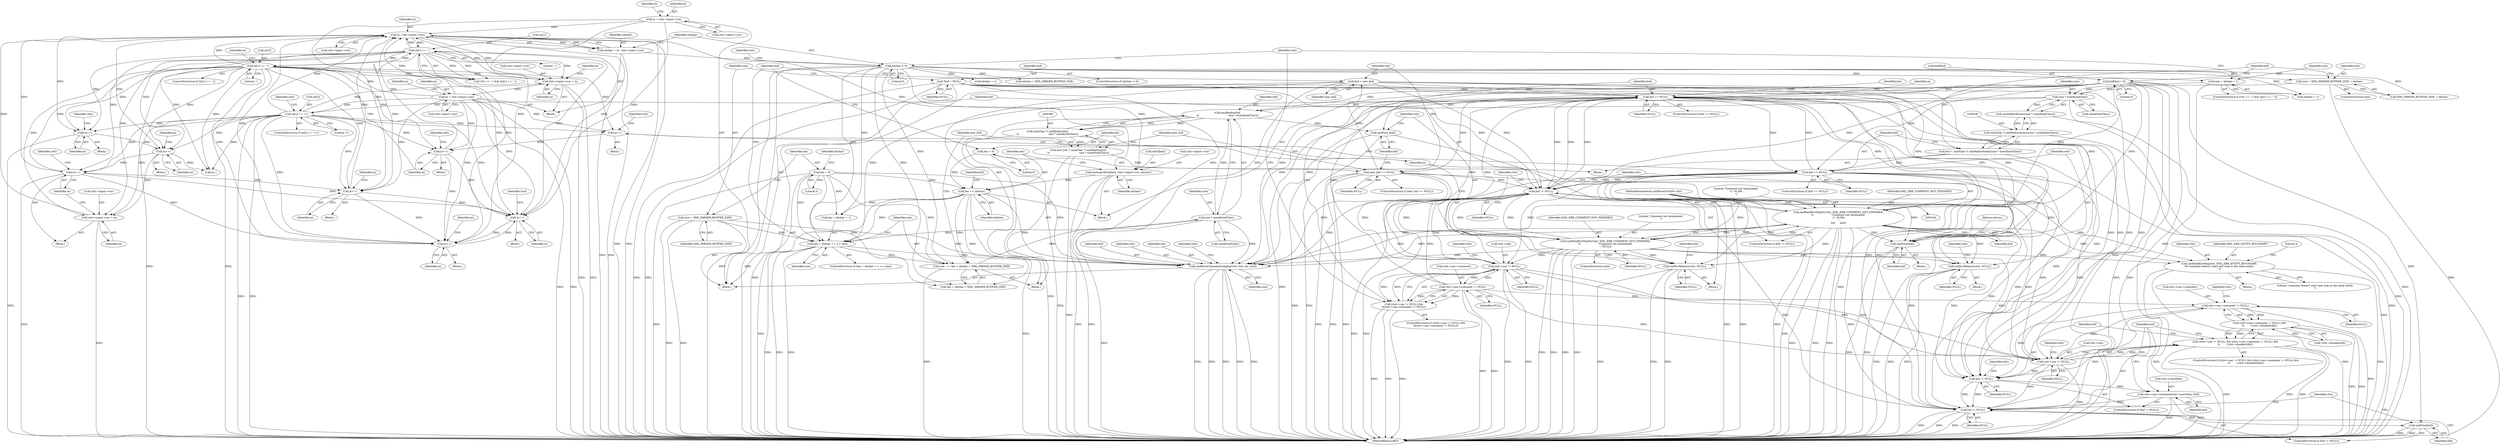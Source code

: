 digraph "0_Chrome_d0947db40187f4708c58e64cbd6013faf9eddeed_8@pointer" {
"1000403" [label="(Call,buf = new_buf)"];
"1000388" [label="(Call,new_buf == NULL)"];
"1000377" [label="(Call,new_buf = (xmlChar *) xmlRealloc(buf,\n\t\t                                     size * sizeof(xmlChar)))"];
"1000379" [label="(Call,(xmlChar *) xmlRealloc(buf,\n\t\t                                     size * sizeof(xmlChar)))"];
"1000381" [label="(Call,xmlRealloc(buf,\n\t\t                                     size * sizeof(xmlChar)))"];
"1000420" [label="(Call,buf[len] = 0)"];
"1000307" [label="(Call,buf == NULL)"];
"1000343" [label="(Call,buf == NULL)"];
"1000333" [label="(Call,buf = (xmlChar *) xmlMallocAtomic(size * sizeof(xmlChar)))"];
"1000335" [label="(Call,(xmlChar *) xmlMallocAtomic(size * sizeof(xmlChar)))"];
"1000337" [label="(Call,xmlMallocAtomic(size * sizeof(xmlChar)))"];
"1000338" [label="(Call,size * sizeof(xmlChar))"];
"1000328" [label="(Call,size = XML_PARSER_BUFFER_SIZE + nbchar)"];
"1000287" [label="(Call,nbchar > 0)"];
"1000277" [label="(Call,nbchar = in - ctxt->input->cur)"];
"1000279" [label="(Call,in - ctxt->input->cur)"];
"1000238" [label="(Call,in++)"];
"1000518" [label="(Call,in[1] == '-')"];
"1000317" [label="(Call,in[1] == '-')"];
"1000504" [label="(Call,in = ctxt->input->cur)"];
"1000425" [label="(Call,ctxt->input->cur = in)"];
"1000525" [label="(Call,in[2] == '>')"];
"1000474" [label="(Call,in++)"];
"1000459" [label="(Call,in++)"];
"1000438" [label="(Call,in++)"];
"1000270" [label="(Call,in++)"];
"1000168" [label="(Call,in = ctxt->input->cur)"];
"1000617" [label="(Call,in++)"];
"1000609" [label="(Call,in++)"];
"1000198" [label="(Call,in++)"];
"1000467" [label="(Call,ctxt->input->cur = in)"];
"1000322" [label="(Call,size = nbchar + 1)"];
"1000598" [label="(Call,xmlFatalErrMsgStr(ctxt, XML_ERR_COMMENT_NOT_FINISHED,\n\t\t                      \"Comment not terminated \n<!--%.50s\n\",\n\t\t\t\t      buf))"];
"1000604" [label="(Call,xmlFatalErrMsgStr(ctxt, XML_ERR_COMMENT_NOT_FINISHED,\n\t\t                      \"Comment not terminated \n\", NULL))"];
"1000105" [label="(MethodParameterIn,xmlParserCtxtPtr ctxt)"];
"1000595" [label="(Call,buf != NULL)"];
"1000403" [label="(Call,buf = new_buf)"];
"1000108" [label="(Call,*buf = NULL)"];
"1000298" [label="(Call,ctxt->sax->comment != NULL)"];
"1000293" [label="(Call,ctxt->sax != NULL)"];
"1000383" [label="(Call,size * sizeof(xmlChar))"];
"1000370" [label="(Call,size  += len + nbchar + XML_PARSER_BUFFER_SIZE)"];
"1000116" [label="(Call,len = 0)"];
"1000417" [label="(Call,len += nbchar)"];
"1000406" [label="(Call,memcpy(&buf[len], ctxt->input->cur, nbchar))"];
"1000356" [label="(Call,len = 0)"];
"1000361" [label="(Call,len + nbchar + 1 >= size)"];
"1000112" [label="(Call,size = XML_PARSER_BUFFER_SIZE)"];
"1000292" [label="(Call,(ctxt->sax != NULL) &&\n\t\t(ctxt->sax->comment != NULL))"];
"1000548" [label="(Call,ctxt->sax != NULL)"];
"1000547" [label="(Call,(ctxt->sax != NULL) && (ctxt->sax->comment != NULL) &&\n\t\t        (!ctxt->disableSAX))"];
"1000554" [label="(Call,ctxt->sax->comment != NULL)"];
"1000553" [label="(Call,(ctxt->sax->comment != NULL) &&\n\t\t        (!ctxt->disableSAX))"];
"1000567" [label="(Call,buf != NULL)"];
"1000570" [label="(Call,ctxt->sax->comment(ctxt->userData, buf))"];
"1000577" [label="(Call,buf != NULL)"];
"1000580" [label="(Call,xmlFree(buf))"];
"1000501" [label="(Call,xmlFree(buf))"];
"1000347" [label="(Call,xmlErrMemory(ctxt, NULL))"];
"1000394" [label="(Call,xmlErrMemory(ctxt, NULL))"];
"1000540" [label="(Call,xmlFatalErrMsg(ctxt, XML_ERR_ENTITY_BOUNDARY,\n\t\t\t\"comment doesn't start and stop in the same entity\n\"))"];
"1000640" [label="(Call,xmlParseCommentComplex(ctxt, buf, len, size))"];
"1000392" [label="(Call,xmlFree (buf))"];
"1000618" [label="(Identifier,in)"];
"1000281" [label="(Call,ctxt->input->cur)"];
"1000321" [label="(Literal,'-')"];
"1000458" [label="(Block,)"];
"1000473" [label="(Identifier,in)"];
"1000605" [label="(Identifier,ctxt)"];
"1000549" [label="(Call,ctxt->sax)"];
"1000622" [label="(Identifier,ctxt)"];
"1000312" [label="(Call,(*in == '-') && (in[1] == '-'))"];
"1000116" [label="(Call,len = 0)"];
"1000364" [label="(Call,nbchar + 1)"];
"1000421" [label="(Call,buf[len])"];
"1000393" [label="(Identifier,buf)"];
"1000574" [label="(Identifier,buf)"];
"1000572" [label="(Identifier,ctxt)"];
"1000439" [label="(Identifier,in)"];
"1000381" [label="(Call,xmlRealloc(buf,\n\t\t                                     size * sizeof(xmlChar)))"];
"1000425" [label="(Call,ctxt->input->cur = in)"];
"1000371" [label="(Identifier,size)"];
"1000443" [label="(Identifier,ctxt)"];
"1000347" [label="(Call,xmlErrMemory(ctxt, NULL))"];
"1000310" [label="(Block,)"];
"1000519" [label="(Call,in[1])"];
"1000199" [label="(Identifier,in)"];
"1000109" [label="(Identifier,buf)"];
"1000291" [label="(ControlStructure,if ((ctxt->sax != NULL) &&\n\t\t(ctxt->sax->comment != NULL)))"];
"1000105" [label="(MethodParameterIn,xmlParserCtxtPtr ctxt)"];
"1000561" [label="(Call,!ctxt->disableSAX)"];
"1000535" [label="(Identifier,ctxt)"];
"1000426" [label="(Call,ctxt->input->cur)"];
"1000327" [label="(ControlStructure,else)"];
"1000585" [label="(Identifier,ctxt)"];
"1000110" [label="(Identifier,NULL)"];
"1000506" [label="(Call,ctxt->input->cur)"];
"1000542" [label="(Identifier,XML_ERR_ENTITY_BOUNDARY)"];
"1000270" [label="(Call,in++)"];
"1000309" [label="(Identifier,NULL)"];
"1000202" [label="(Identifier,in)"];
"1000529" [label="(Literal,'>')"];
"1000363" [label="(Identifier,len)"];
"1000595" [label="(Call,buf != NULL)"];
"1000328" [label="(Call,size = XML_PARSER_BUFFER_SIZE + nbchar)"];
"1000569" [label="(Identifier,NULL)"];
"1000287" [label="(Call,nbchar > 0)"];
"1000539" [label="(Block,)"];
"1000271" [label="(Identifier,in)"];
"1000560" [label="(Identifier,NULL)"];
"1000311" [label="(ControlStructure,if ((*in == '-') && (in[1] == '-')))"];
"1000516" [label="(Block,)"];
"1000435" [label="(Identifier,in)"];
"1000256" [label="(Block,)"];
"1000407" [label="(Call,&buf[len])"];
"1000606" [label="(Identifier,XML_ERR_COMMENT_NOT_FINISHED)"];
"1000406" [label="(Call,memcpy(&buf[len], ctxt->input->cur, nbchar))"];
"1000431" [label="(Identifier,in)"];
"1000280" [label="(Identifier,in)"];
"1000514" [label="(Identifier,in)"];
"1000352" [label="(Identifier,ctxt)"];
"1000391" [label="(Block,)"];
"1000568" [label="(Identifier,buf)"];
"1000356" [label="(Call,len = 0)"];
"1000304" [label="(Identifier,NULL)"];
"1000293" [label="(Call,ctxt->sax != NULL)"];
"1000374" [label="(Call,nbchar + XML_PARSER_BUFFER_SIZE)"];
"1000576" [label="(ControlStructure,if (buf != NULL))"];
"1000563" [label="(Identifier,ctxt)"];
"1000547" [label="(Call,(ctxt->sax != NULL) && (ctxt->sax->comment != NULL) &&\n\t\t        (!ctxt->disableSAX))"];
"1000500" [label="(Block,)"];
"1000368" [label="(Block,)"];
"1000390" [label="(Identifier,NULL)"];
"1000642" [label="(Identifier,buf)"];
"1000180" [label="(Identifier,in)"];
"1000292" [label="(Call,(ctxt->sax != NULL) &&\n\t\t(ctxt->sax->comment != NULL))"];
"1000239" [label="(Identifier,in)"];
"1000241" [label="(Identifier,ccol)"];
"1000323" [label="(Identifier,size)"];
"1000603" [label="(ControlStructure,else)"];
"1000377" [label="(Call,new_buf = (xmlChar *) xmlRealloc(buf,\n\t\t                                     size * sizeof(xmlChar)))"];
"1000597" [label="(Identifier,NULL)"];
"1000388" [label="(Call,new_buf == NULL)"];
"1000579" [label="(Identifier,NULL)"];
"1000526" [label="(Call,in[2])"];
"1000335" [label="(Call,(xmlChar *) xmlMallocAtomic(size * sizeof(xmlChar)))"];
"1000404" [label="(Identifier,buf)"];
"1000333" [label="(Call,buf = (xmlChar *) xmlMallocAtomic(size * sizeof(xmlChar)))"];
"1000479" [label="(Identifier,ctxt)"];
"1000459" [label="(Call,in++)"];
"1000286" [label="(ControlStructure,if (nbchar > 0))"];
"1000644" [label="(Identifier,size)"];
"1000419" [label="(Identifier,nbchar)"];
"1000382" [label="(Identifier,buf)"];
"1000566" [label="(ControlStructure,if (buf != NULL))"];
"1000343" [label="(Call,buf == NULL)"];
"1000318" [label="(Call,in[1])"];
"1000113" [label="(Identifier,size)"];
"1000348" [label="(Identifier,ctxt)"];
"1000289" [label="(Literal,0)"];
"1000324" [label="(Call,nbchar + 1)"];
"1000387" [label="(ControlStructure,if (new_buf == NULL))"];
"1000384" [label="(Identifier,size)"];
"1000322" [label="(Call,size = nbchar + 1)"];
"1000117" [label="(Identifier,len)"];
"1000370" [label="(Call,size  += len + nbchar + XML_PARSER_BUFFER_SIZE)"];
"1000274" [label="(Identifier,in)"];
"1000555" [label="(Call,ctxt->sax->comment)"];
"1000108" [label="(Call,*buf = NULL)"];
"1000609" [label="(Call,in++)"];
"1000294" [label="(Call,ctxt->sax)"];
"1000504" [label="(Call,in = ctxt->input->cur)"];
"1000570" [label="(Call,ctxt->sax->comment(ctxt->userData, buf))"];
"1000308" [label="(Identifier,buf)"];
"1000361" [label="(Call,len + nbchar + 1 >= size)"];
"1000608" [label="(Identifier,NULL)"];
"1000395" [label="(Identifier,ctxt)"];
"1000545" [label="(Literal,3)"];
"1000580" [label="(Call,xmlFree(buf))"];
"1000554" [label="(Call,ctxt->sax->comment != NULL)"];
"1000417" [label="(Call,len += nbchar)"];
"1000394" [label="(Call,xmlErrMemory(ctxt, NULL))"];
"1000342" [label="(ControlStructure,if (buf == NULL))"];
"1000288" [label="(Identifier,nbchar)"];
"1000523" [label="(Block,)"];
"1000437" [label="(Block,)"];
"1000548" [label="(Call,ctxt->sax != NULL)"];
"1000317" [label="(Call,in[1] == '-')"];
"1000543" [label="(Literal,\"comment doesn't start and stop in the same entity\n\")"];
"1000399" [label="(Identifier,ctxt)"];
"1000306" [label="(ControlStructure,if (buf == NULL))"];
"1000168" [label="(Call,in = ctxt->input->cur)"];
"1000546" [label="(ControlStructure,if ((ctxt->sax != NULL) && (ctxt->sax->comment != NULL) &&\n\t\t        (!ctxt->disableSAX)))"];
"1000238" [label="(Call,in++)"];
"1000578" [label="(Identifier,buf)"];
"1000349" [label="(Identifier,NULL)"];
"1000411" [label="(Call,ctxt->input->cur)"];
"1000571" [label="(Call,ctxt->userData)"];
"1000170" [label="(Call,ctxt->input->cur)"];
"1000468" [label="(Call,ctxt->input->cur)"];
"1000112" [label="(Call,size = XML_PARSER_BUFFER_SIZE)"];
"1000614" [label="(Identifier,ctxt)"];
"1000301" [label="(Identifier,ctxt)"];
"1000466" [label="(Block,)"];
"1000604" [label="(Call,xmlFatalErrMsgStr(ctxt, XML_ERR_COMMENT_NOT_FINISHED,\n\t\t                      \"Comment not terminated \n\", NULL))"];
"1000617" [label="(Call,in++)"];
"1000540" [label="(Call,xmlFatalErrMsg(ctxt, XML_ERR_ENTITY_BOUNDARY,\n\t\t\t\"comment doesn't start and stop in the same entity\n\"))"];
"1000114" [label="(Identifier,XML_PARSER_BUFFER_SIZE)"];
"1000416" [label="(Identifier,nbchar)"];
"1000346" [label="(Block,)"];
"1000641" [label="(Identifier,ctxt)"];
"1000552" [label="(Identifier,NULL)"];
"1000340" [label="(Call,sizeof(xmlChar))"];
"1000379" [label="(Call,(xmlChar *) xmlRealloc(buf,\n\t\t                                     size * sizeof(xmlChar)))"];
"1000598" [label="(Call,xmlFatalErrMsgStr(ctxt, XML_ERR_COMMENT_NOT_FINISHED,\n\t\t                      \"Comment not terminated \n<!--%.50s\n\",\n\t\t\t\t      buf))"];
"1000295" [label="(Identifier,ctxt)"];
"1000329" [label="(Identifier,size)"];
"1000169" [label="(Identifier,in)"];
"1000298" [label="(Call,ctxt->sax->comment != NULL)"];
"1000599" [label="(Identifier,ctxt)"];
"1000360" [label="(ControlStructure,if (len + nbchar + 1 >= size))"];
"1000330" [label="(Call,XML_PARSER_BUFFER_SIZE + nbchar)"];
"1000643" [label="(Identifier,len)"];
"1000522" [label="(Literal,'-')"];
"1000176" [label="(Block,)"];
"1000299" [label="(Call,ctxt->sax->comment)"];
"1000581" [label="(Identifier,buf)"];
"1000596" [label="(Identifier,buf)"];
"1000577" [label="(Call,buf != NULL)"];
"1000278" [label="(Identifier,nbchar)"];
"1000396" [label="(Identifier,NULL)"];
"1000460" [label="(Identifier,in)"];
"1000607" [label="(Literal,\"Comment not terminated \n\")"];
"1000602" [label="(Identifier,buf)"];
"1000541" [label="(Identifier,ctxt)"];
"1000305" [label="(Block,)"];
"1000525" [label="(Call,in[2] == '>')"];
"1000474" [label="(Call,in++)"];
"1000307" [label="(Call,buf == NULL)"];
"1000357" [label="(Identifier,len)"];
"1000475" [label="(Identifier,in)"];
"1000518" [label="(Call,in[1] == '-')"];
"1000464" [label="(Identifier,in)"];
"1000383" [label="(Call,size * sizeof(xmlChar))"];
"1000505" [label="(Identifier,in)"];
"1000123" [label="(Identifier,nbchar)"];
"1000467" [label="(Call,ctxt->input->cur = in)"];
"1000601" [label="(Literal,\"Comment not terminated \n<!--%.50s\n\")"];
"1000358" [label="(Literal,0)"];
"1000337" [label="(Call,xmlMallocAtomic(size * sizeof(xmlChar)))"];
"1000651" [label="(MethodReturn,RET)"];
"1000334" [label="(Identifier,buf)"];
"1000438" [label="(Call,in++)"];
"1000501" [label="(Call,xmlFree(buf))"];
"1000385" [label="(Call,sizeof(xmlChar))"];
"1000490" [label="(Call,in--)"];
"1000422" [label="(Identifier,buf)"];
"1000378" [label="(Identifier,new_buf)"];
"1000367" [label="(Identifier,size)"];
"1000640" [label="(Call,xmlParseCommentComplex(ctxt, buf, len, size))"];
"1000345" [label="(Identifier,NULL)"];
"1000184" [label="(Block,)"];
"1000524" [label="(ControlStructure,if (in[2] == '>'))"];
"1000553" [label="(Call,(ctxt->sax->comment != NULL) &&\n\t\t        (!ctxt->disableSAX))"];
"1000344" [label="(Identifier,buf)"];
"1000403" [label="(Call,buf = new_buf)"];
"1000420" [label="(Call,buf[len] = 0)"];
"1000315" [label="(Identifier,in)"];
"1000503" [label="(Return,return;)"];
"1000237" [label="(Block,)"];
"1000567" [label="(Call,buf != NULL)"];
"1000418" [label="(Identifier,len)"];
"1000557" [label="(Identifier,ctxt)"];
"1000600" [label="(Identifier,XML_ERR_COMMENT_NOT_FINISHED)"];
"1000118" [label="(Literal,0)"];
"1000594" [label="(ControlStructure,if (buf != NULL))"];
"1000409" [label="(Identifier,buf)"];
"1000502" [label="(Identifier,buf)"];
"1000517" [label="(ControlStructure,if (in[1] == '-'))"];
"1000405" [label="(Identifier,new_buf)"];
"1000362" [label="(Call,len + nbchar + 1)"];
"1000428" [label="(Identifier,ctxt)"];
"1000610" [label="(Identifier,in)"];
"1000527" [label="(Identifier,in)"];
"1000106" [label="(Block,)"];
"1000392" [label="(Call,xmlFree (buf))"];
"1000279" [label="(Call,in - ctxt->input->cur)"];
"1000198" [label="(Call,in++)"];
"1000297" [label="(Identifier,NULL)"];
"1000647" [label="(Identifier,ctxt)"];
"1000424" [label="(Literal,0)"];
"1000339" [label="(Identifier,size)"];
"1000338" [label="(Call,size * sizeof(xmlChar))"];
"1000372" [label="(Call,len + nbchar + XML_PARSER_BUFFER_SIZE)"];
"1000389" [label="(Identifier,new_buf)"];
"1000277" [label="(Call,nbchar = in - ctxt->input->cur)"];
"1000403" -> "1000368"  [label="AST: "];
"1000403" -> "1000405"  [label="CFG: "];
"1000404" -> "1000403"  [label="AST: "];
"1000405" -> "1000403"  [label="AST: "];
"1000409" -> "1000403"  [label="CFG: "];
"1000403" -> "1000651"  [label="DDG: "];
"1000403" -> "1000307"  [label="DDG: "];
"1000388" -> "1000403"  [label="DDG: "];
"1000403" -> "1000501"  [label="DDG: "];
"1000403" -> "1000567"  [label="DDG: "];
"1000403" -> "1000577"  [label="DDG: "];
"1000403" -> "1000595"  [label="DDG: "];
"1000403" -> "1000640"  [label="DDG: "];
"1000388" -> "1000387"  [label="AST: "];
"1000388" -> "1000390"  [label="CFG: "];
"1000389" -> "1000388"  [label="AST: "];
"1000390" -> "1000388"  [label="AST: "];
"1000393" -> "1000388"  [label="CFG: "];
"1000404" -> "1000388"  [label="CFG: "];
"1000388" -> "1000651"  [label="DDG: "];
"1000388" -> "1000651"  [label="DDG: "];
"1000388" -> "1000651"  [label="DDG: "];
"1000388" -> "1000293"  [label="DDG: "];
"1000377" -> "1000388"  [label="DDG: "];
"1000307" -> "1000388"  [label="DDG: "];
"1000388" -> "1000394"  [label="DDG: "];
"1000388" -> "1000548"  [label="DDG: "];
"1000388" -> "1000595"  [label="DDG: "];
"1000377" -> "1000368"  [label="AST: "];
"1000377" -> "1000379"  [label="CFG: "];
"1000378" -> "1000377"  [label="AST: "];
"1000379" -> "1000377"  [label="AST: "];
"1000389" -> "1000377"  [label="CFG: "];
"1000377" -> "1000651"  [label="DDG: "];
"1000379" -> "1000377"  [label="DDG: "];
"1000379" -> "1000381"  [label="CFG: "];
"1000380" -> "1000379"  [label="AST: "];
"1000381" -> "1000379"  [label="AST: "];
"1000379" -> "1000651"  [label="DDG: "];
"1000381" -> "1000379"  [label="DDG: "];
"1000381" -> "1000379"  [label="DDG: "];
"1000381" -> "1000383"  [label="CFG: "];
"1000382" -> "1000381"  [label="AST: "];
"1000383" -> "1000381"  [label="AST: "];
"1000381" -> "1000651"  [label="DDG: "];
"1000420" -> "1000381"  [label="DDG: "];
"1000307" -> "1000381"  [label="DDG: "];
"1000383" -> "1000381"  [label="DDG: "];
"1000381" -> "1000392"  [label="DDG: "];
"1000420" -> "1000305"  [label="AST: "];
"1000420" -> "1000424"  [label="CFG: "];
"1000421" -> "1000420"  [label="AST: "];
"1000424" -> "1000420"  [label="AST: "];
"1000428" -> "1000420"  [label="CFG: "];
"1000420" -> "1000651"  [label="DDG: "];
"1000420" -> "1000307"  [label="DDG: "];
"1000420" -> "1000343"  [label="DDG: "];
"1000420" -> "1000392"  [label="DDG: "];
"1000420" -> "1000501"  [label="DDG: "];
"1000420" -> "1000567"  [label="DDG: "];
"1000420" -> "1000570"  [label="DDG: "];
"1000420" -> "1000577"  [label="DDG: "];
"1000420" -> "1000580"  [label="DDG: "];
"1000420" -> "1000595"  [label="DDG: "];
"1000420" -> "1000598"  [label="DDG: "];
"1000420" -> "1000640"  [label="DDG: "];
"1000307" -> "1000306"  [label="AST: "];
"1000307" -> "1000309"  [label="CFG: "];
"1000308" -> "1000307"  [label="AST: "];
"1000309" -> "1000307"  [label="AST: "];
"1000315" -> "1000307"  [label="CFG: "];
"1000363" -> "1000307"  [label="CFG: "];
"1000307" -> "1000651"  [label="DDG: "];
"1000307" -> "1000651"  [label="DDG: "];
"1000307" -> "1000293"  [label="DDG: "];
"1000343" -> "1000307"  [label="DDG: "];
"1000598" -> "1000307"  [label="DDG: "];
"1000595" -> "1000307"  [label="DDG: "];
"1000108" -> "1000307"  [label="DDG: "];
"1000298" -> "1000307"  [label="DDG: "];
"1000293" -> "1000307"  [label="DDG: "];
"1000307" -> "1000343"  [label="DDG: "];
"1000307" -> "1000501"  [label="DDG: "];
"1000307" -> "1000548"  [label="DDG: "];
"1000307" -> "1000567"  [label="DDG: "];
"1000307" -> "1000577"  [label="DDG: "];
"1000307" -> "1000595"  [label="DDG: "];
"1000307" -> "1000595"  [label="DDG: "];
"1000307" -> "1000640"  [label="DDG: "];
"1000343" -> "1000342"  [label="AST: "];
"1000343" -> "1000345"  [label="CFG: "];
"1000344" -> "1000343"  [label="AST: "];
"1000345" -> "1000343"  [label="AST: "];
"1000348" -> "1000343"  [label="CFG: "];
"1000357" -> "1000343"  [label="CFG: "];
"1000343" -> "1000651"  [label="DDG: "];
"1000343" -> "1000651"  [label="DDG: "];
"1000343" -> "1000651"  [label="DDG: "];
"1000343" -> "1000293"  [label="DDG: "];
"1000333" -> "1000343"  [label="DDG: "];
"1000343" -> "1000347"  [label="DDG: "];
"1000343" -> "1000501"  [label="DDG: "];
"1000343" -> "1000548"  [label="DDG: "];
"1000343" -> "1000567"  [label="DDG: "];
"1000343" -> "1000577"  [label="DDG: "];
"1000343" -> "1000595"  [label="DDG: "];
"1000343" -> "1000595"  [label="DDG: "];
"1000343" -> "1000640"  [label="DDG: "];
"1000333" -> "1000310"  [label="AST: "];
"1000333" -> "1000335"  [label="CFG: "];
"1000334" -> "1000333"  [label="AST: "];
"1000335" -> "1000333"  [label="AST: "];
"1000344" -> "1000333"  [label="CFG: "];
"1000333" -> "1000651"  [label="DDG: "];
"1000335" -> "1000333"  [label="DDG: "];
"1000335" -> "1000337"  [label="CFG: "];
"1000336" -> "1000335"  [label="AST: "];
"1000337" -> "1000335"  [label="AST: "];
"1000335" -> "1000651"  [label="DDG: "];
"1000337" -> "1000335"  [label="DDG: "];
"1000337" -> "1000338"  [label="CFG: "];
"1000338" -> "1000337"  [label="AST: "];
"1000337" -> "1000651"  [label="DDG: "];
"1000338" -> "1000337"  [label="DDG: "];
"1000338" -> "1000340"  [label="CFG: "];
"1000339" -> "1000338"  [label="AST: "];
"1000340" -> "1000338"  [label="AST: "];
"1000338" -> "1000651"  [label="DDG: "];
"1000328" -> "1000338"  [label="DDG: "];
"1000322" -> "1000338"  [label="DDG: "];
"1000338" -> "1000361"  [label="DDG: "];
"1000338" -> "1000640"  [label="DDG: "];
"1000328" -> "1000327"  [label="AST: "];
"1000328" -> "1000330"  [label="CFG: "];
"1000329" -> "1000328"  [label="AST: "];
"1000330" -> "1000328"  [label="AST: "];
"1000334" -> "1000328"  [label="CFG: "];
"1000328" -> "1000651"  [label="DDG: "];
"1000287" -> "1000328"  [label="DDG: "];
"1000287" -> "1000286"  [label="AST: "];
"1000287" -> "1000289"  [label="CFG: "];
"1000288" -> "1000287"  [label="AST: "];
"1000289" -> "1000287"  [label="AST: "];
"1000295" -> "1000287"  [label="CFG: "];
"1000428" -> "1000287"  [label="CFG: "];
"1000287" -> "1000651"  [label="DDG: "];
"1000287" -> "1000651"  [label="DDG: "];
"1000277" -> "1000287"  [label="DDG: "];
"1000287" -> "1000322"  [label="DDG: "];
"1000287" -> "1000324"  [label="DDG: "];
"1000287" -> "1000330"  [label="DDG: "];
"1000287" -> "1000361"  [label="DDG: "];
"1000287" -> "1000362"  [label="DDG: "];
"1000287" -> "1000364"  [label="DDG: "];
"1000287" -> "1000370"  [label="DDG: "];
"1000287" -> "1000372"  [label="DDG: "];
"1000287" -> "1000374"  [label="DDG: "];
"1000287" -> "1000406"  [label="DDG: "];
"1000277" -> "1000176"  [label="AST: "];
"1000277" -> "1000279"  [label="CFG: "];
"1000278" -> "1000277"  [label="AST: "];
"1000279" -> "1000277"  [label="AST: "];
"1000288" -> "1000277"  [label="CFG: "];
"1000277" -> "1000651"  [label="DDG: "];
"1000279" -> "1000277"  [label="DDG: "];
"1000279" -> "1000277"  [label="DDG: "];
"1000279" -> "1000281"  [label="CFG: "];
"1000280" -> "1000279"  [label="AST: "];
"1000281" -> "1000279"  [label="AST: "];
"1000279" -> "1000651"  [label="DDG: "];
"1000279" -> "1000651"  [label="DDG: "];
"1000238" -> "1000279"  [label="DDG: "];
"1000518" -> "1000279"  [label="DDG: "];
"1000474" -> "1000279"  [label="DDG: "];
"1000525" -> "1000279"  [label="DDG: "];
"1000270" -> "1000279"  [label="DDG: "];
"1000168" -> "1000279"  [label="DDG: "];
"1000617" -> "1000279"  [label="DDG: "];
"1000317" -> "1000279"  [label="DDG: "];
"1000198" -> "1000279"  [label="DDG: "];
"1000504" -> "1000279"  [label="DDG: "];
"1000467" -> "1000279"  [label="DDG: "];
"1000425" -> "1000279"  [label="DDG: "];
"1000279" -> "1000317"  [label="DDG: "];
"1000279" -> "1000406"  [label="DDG: "];
"1000279" -> "1000425"  [label="DDG: "];
"1000279" -> "1000438"  [label="DDG: "];
"1000279" -> "1000459"  [label="DDG: "];
"1000238" -> "1000237"  [label="AST: "];
"1000238" -> "1000239"  [label="CFG: "];
"1000239" -> "1000238"  [label="AST: "];
"1000241" -> "1000238"  [label="CFG: "];
"1000518" -> "1000238"  [label="DDG: "];
"1000474" -> "1000238"  [label="DDG: "];
"1000525" -> "1000238"  [label="DDG: "];
"1000270" -> "1000238"  [label="DDG: "];
"1000168" -> "1000238"  [label="DDG: "];
"1000617" -> "1000238"  [label="DDG: "];
"1000317" -> "1000238"  [label="DDG: "];
"1000198" -> "1000238"  [label="DDG: "];
"1000504" -> "1000238"  [label="DDG: "];
"1000238" -> "1000270"  [label="DDG: "];
"1000518" -> "1000517"  [label="AST: "];
"1000518" -> "1000522"  [label="CFG: "];
"1000519" -> "1000518"  [label="AST: "];
"1000522" -> "1000518"  [label="AST: "];
"1000527" -> "1000518"  [label="CFG: "];
"1000618" -> "1000518"  [label="CFG: "];
"1000518" -> "1000651"  [label="DDG: "];
"1000518" -> "1000651"  [label="DDG: "];
"1000518" -> "1000198"  [label="DDG: "];
"1000518" -> "1000270"  [label="DDG: "];
"1000518" -> "1000312"  [label="DDG: "];
"1000518" -> "1000317"  [label="DDG: "];
"1000518" -> "1000425"  [label="DDG: "];
"1000518" -> "1000438"  [label="DDG: "];
"1000518" -> "1000459"  [label="DDG: "];
"1000518" -> "1000467"  [label="DDG: "];
"1000518" -> "1000474"  [label="DDG: "];
"1000518" -> "1000490"  [label="DDG: "];
"1000317" -> "1000518"  [label="DDG: "];
"1000504" -> "1000518"  [label="DDG: "];
"1000518" -> "1000609"  [label="DDG: "];
"1000518" -> "1000617"  [label="DDG: "];
"1000317" -> "1000312"  [label="AST: "];
"1000317" -> "1000321"  [label="CFG: "];
"1000318" -> "1000317"  [label="AST: "];
"1000321" -> "1000317"  [label="AST: "];
"1000312" -> "1000317"  [label="CFG: "];
"1000317" -> "1000651"  [label="DDG: "];
"1000317" -> "1000198"  [label="DDG: "];
"1000317" -> "1000270"  [label="DDG: "];
"1000317" -> "1000312"  [label="DDG: "];
"1000317" -> "1000312"  [label="DDG: "];
"1000317" -> "1000425"  [label="DDG: "];
"1000317" -> "1000438"  [label="DDG: "];
"1000317" -> "1000459"  [label="DDG: "];
"1000317" -> "1000467"  [label="DDG: "];
"1000317" -> "1000474"  [label="DDG: "];
"1000317" -> "1000490"  [label="DDG: "];
"1000504" -> "1000176"  [label="AST: "];
"1000504" -> "1000506"  [label="CFG: "];
"1000505" -> "1000504"  [label="AST: "];
"1000506" -> "1000504"  [label="AST: "];
"1000514" -> "1000504"  [label="CFG: "];
"1000504" -> "1000651"  [label="DDG: "];
"1000504" -> "1000651"  [label="DDG: "];
"1000504" -> "1000198"  [label="DDG: "];
"1000504" -> "1000270"  [label="DDG: "];
"1000425" -> "1000504"  [label="DDG: "];
"1000504" -> "1000525"  [label="DDG: "];
"1000504" -> "1000609"  [label="DDG: "];
"1000504" -> "1000617"  [label="DDG: "];
"1000425" -> "1000176"  [label="AST: "];
"1000425" -> "1000431"  [label="CFG: "];
"1000426" -> "1000425"  [label="AST: "];
"1000431" -> "1000425"  [label="AST: "];
"1000435" -> "1000425"  [label="CFG: "];
"1000425" -> "1000651"  [label="DDG: "];
"1000425" -> "1000651"  [label="DDG: "];
"1000525" -> "1000425"  [label="DDG: "];
"1000525" -> "1000524"  [label="AST: "];
"1000525" -> "1000529"  [label="CFG: "];
"1000526" -> "1000525"  [label="AST: "];
"1000529" -> "1000525"  [label="AST: "];
"1000535" -> "1000525"  [label="CFG: "];
"1000596" -> "1000525"  [label="CFG: "];
"1000525" -> "1000651"  [label="DDG: "];
"1000525" -> "1000651"  [label="DDG: "];
"1000525" -> "1000198"  [label="DDG: "];
"1000525" -> "1000270"  [label="DDG: "];
"1000525" -> "1000438"  [label="DDG: "];
"1000525" -> "1000459"  [label="DDG: "];
"1000525" -> "1000467"  [label="DDG: "];
"1000525" -> "1000474"  [label="DDG: "];
"1000525" -> "1000490"  [label="DDG: "];
"1000525" -> "1000609"  [label="DDG: "];
"1000525" -> "1000617"  [label="DDG: "];
"1000474" -> "1000466"  [label="AST: "];
"1000474" -> "1000475"  [label="CFG: "];
"1000475" -> "1000474"  [label="AST: "];
"1000479" -> "1000474"  [label="CFG: "];
"1000474" -> "1000651"  [label="DDG: "];
"1000474" -> "1000198"  [label="DDG: "];
"1000474" -> "1000270"  [label="DDG: "];
"1000459" -> "1000474"  [label="DDG: "];
"1000459" -> "1000458"  [label="AST: "];
"1000459" -> "1000460"  [label="CFG: "];
"1000460" -> "1000459"  [label="AST: "];
"1000464" -> "1000459"  [label="CFG: "];
"1000438" -> "1000459"  [label="DDG: "];
"1000459" -> "1000467"  [label="DDG: "];
"1000459" -> "1000490"  [label="DDG: "];
"1000438" -> "1000437"  [label="AST: "];
"1000438" -> "1000439"  [label="CFG: "];
"1000439" -> "1000438"  [label="AST: "];
"1000443" -> "1000438"  [label="CFG: "];
"1000438" -> "1000651"  [label="DDG: "];
"1000270" -> "1000256"  [label="AST: "];
"1000270" -> "1000271"  [label="CFG: "];
"1000271" -> "1000270"  [label="AST: "];
"1000274" -> "1000270"  [label="CFG: "];
"1000168" -> "1000270"  [label="DDG: "];
"1000617" -> "1000270"  [label="DDG: "];
"1000198" -> "1000270"  [label="DDG: "];
"1000168" -> "1000106"  [label="AST: "];
"1000168" -> "1000170"  [label="CFG: "];
"1000169" -> "1000168"  [label="AST: "];
"1000170" -> "1000168"  [label="AST: "];
"1000180" -> "1000168"  [label="CFG: "];
"1000168" -> "1000198"  [label="DDG: "];
"1000617" -> "1000516"  [label="AST: "];
"1000617" -> "1000618"  [label="CFG: "];
"1000618" -> "1000617"  [label="AST: "];
"1000622" -> "1000617"  [label="CFG: "];
"1000609" -> "1000617"  [label="DDG: "];
"1000609" -> "1000523"  [label="AST: "];
"1000609" -> "1000610"  [label="CFG: "];
"1000610" -> "1000609"  [label="AST: "];
"1000614" -> "1000609"  [label="CFG: "];
"1000198" -> "1000184"  [label="AST: "];
"1000198" -> "1000199"  [label="CFG: "];
"1000199" -> "1000198"  [label="AST: "];
"1000202" -> "1000198"  [label="CFG: "];
"1000467" -> "1000466"  [label="AST: "];
"1000467" -> "1000473"  [label="CFG: "];
"1000468" -> "1000467"  [label="AST: "];
"1000473" -> "1000467"  [label="AST: "];
"1000475" -> "1000467"  [label="CFG: "];
"1000467" -> "1000651"  [label="DDG: "];
"1000322" -> "1000311"  [label="AST: "];
"1000322" -> "1000324"  [label="CFG: "];
"1000323" -> "1000322"  [label="AST: "];
"1000324" -> "1000322"  [label="AST: "];
"1000334" -> "1000322"  [label="CFG: "];
"1000322" -> "1000651"  [label="DDG: "];
"1000598" -> "1000594"  [label="AST: "];
"1000598" -> "1000602"  [label="CFG: "];
"1000599" -> "1000598"  [label="AST: "];
"1000600" -> "1000598"  [label="AST: "];
"1000601" -> "1000598"  [label="AST: "];
"1000602" -> "1000598"  [label="AST: "];
"1000610" -> "1000598"  [label="CFG: "];
"1000598" -> "1000651"  [label="DDG: "];
"1000598" -> "1000651"  [label="DDG: "];
"1000598" -> "1000651"  [label="DDG: "];
"1000598" -> "1000347"  [label="DDG: "];
"1000598" -> "1000394"  [label="DDG: "];
"1000598" -> "1000501"  [label="DDG: "];
"1000598" -> "1000540"  [label="DDG: "];
"1000598" -> "1000567"  [label="DDG: "];
"1000598" -> "1000577"  [label="DDG: "];
"1000598" -> "1000595"  [label="DDG: "];
"1000604" -> "1000598"  [label="DDG: "];
"1000604" -> "1000598"  [label="DDG: "];
"1000105" -> "1000598"  [label="DDG: "];
"1000595" -> "1000598"  [label="DDG: "];
"1000598" -> "1000604"  [label="DDG: "];
"1000598" -> "1000604"  [label="DDG: "];
"1000598" -> "1000640"  [label="DDG: "];
"1000598" -> "1000640"  [label="DDG: "];
"1000604" -> "1000603"  [label="AST: "];
"1000604" -> "1000608"  [label="CFG: "];
"1000605" -> "1000604"  [label="AST: "];
"1000606" -> "1000604"  [label="AST: "];
"1000607" -> "1000604"  [label="AST: "];
"1000608" -> "1000604"  [label="AST: "];
"1000610" -> "1000604"  [label="CFG: "];
"1000604" -> "1000651"  [label="DDG: "];
"1000604" -> "1000651"  [label="DDG: "];
"1000604" -> "1000651"  [label="DDG: "];
"1000604" -> "1000651"  [label="DDG: "];
"1000604" -> "1000293"  [label="DDG: "];
"1000604" -> "1000347"  [label="DDG: "];
"1000604" -> "1000394"  [label="DDG: "];
"1000604" -> "1000540"  [label="DDG: "];
"1000604" -> "1000548"  [label="DDG: "];
"1000604" -> "1000595"  [label="DDG: "];
"1000105" -> "1000604"  [label="DDG: "];
"1000595" -> "1000604"  [label="DDG: "];
"1000604" -> "1000640"  [label="DDG: "];
"1000105" -> "1000104"  [label="AST: "];
"1000105" -> "1000651"  [label="DDG: "];
"1000105" -> "1000347"  [label="DDG: "];
"1000105" -> "1000394"  [label="DDG: "];
"1000105" -> "1000540"  [label="DDG: "];
"1000105" -> "1000640"  [label="DDG: "];
"1000595" -> "1000594"  [label="AST: "];
"1000595" -> "1000597"  [label="CFG: "];
"1000596" -> "1000595"  [label="AST: "];
"1000597" -> "1000595"  [label="AST: "];
"1000599" -> "1000595"  [label="CFG: "];
"1000605" -> "1000595"  [label="CFG: "];
"1000595" -> "1000651"  [label="DDG: "];
"1000595" -> "1000651"  [label="DDG: "];
"1000595" -> "1000293"  [label="DDG: "];
"1000595" -> "1000501"  [label="DDG: "];
"1000595" -> "1000548"  [label="DDG: "];
"1000595" -> "1000567"  [label="DDG: "];
"1000595" -> "1000577"  [label="DDG: "];
"1000108" -> "1000595"  [label="DDG: "];
"1000298" -> "1000595"  [label="DDG: "];
"1000293" -> "1000595"  [label="DDG: "];
"1000595" -> "1000640"  [label="DDG: "];
"1000108" -> "1000106"  [label="AST: "];
"1000108" -> "1000110"  [label="CFG: "];
"1000109" -> "1000108"  [label="AST: "];
"1000110" -> "1000108"  [label="AST: "];
"1000113" -> "1000108"  [label="CFG: "];
"1000108" -> "1000651"  [label="DDG: "];
"1000108" -> "1000651"  [label="DDG: "];
"1000108" -> "1000501"  [label="DDG: "];
"1000108" -> "1000567"  [label="DDG: "];
"1000108" -> "1000577"  [label="DDG: "];
"1000108" -> "1000640"  [label="DDG: "];
"1000298" -> "1000292"  [label="AST: "];
"1000298" -> "1000304"  [label="CFG: "];
"1000299" -> "1000298"  [label="AST: "];
"1000304" -> "1000298"  [label="AST: "];
"1000292" -> "1000298"  [label="CFG: "];
"1000298" -> "1000651"  [label="DDG: "];
"1000298" -> "1000651"  [label="DDG: "];
"1000298" -> "1000293"  [label="DDG: "];
"1000298" -> "1000292"  [label="DDG: "];
"1000298" -> "1000292"  [label="DDG: "];
"1000293" -> "1000298"  [label="DDG: "];
"1000298" -> "1000548"  [label="DDG: "];
"1000298" -> "1000554"  [label="DDG: "];
"1000293" -> "1000292"  [label="AST: "];
"1000293" -> "1000297"  [label="CFG: "];
"1000294" -> "1000293"  [label="AST: "];
"1000297" -> "1000293"  [label="AST: "];
"1000301" -> "1000293"  [label="CFG: "];
"1000292" -> "1000293"  [label="CFG: "];
"1000293" -> "1000651"  [label="DDG: "];
"1000293" -> "1000651"  [label="DDG: "];
"1000293" -> "1000292"  [label="DDG: "];
"1000293" -> "1000292"  [label="DDG: "];
"1000293" -> "1000548"  [label="DDG: "];
"1000293" -> "1000548"  [label="DDG: "];
"1000383" -> "1000385"  [label="CFG: "];
"1000384" -> "1000383"  [label="AST: "];
"1000385" -> "1000383"  [label="AST: "];
"1000383" -> "1000651"  [label="DDG: "];
"1000383" -> "1000361"  [label="DDG: "];
"1000370" -> "1000383"  [label="DDG: "];
"1000383" -> "1000640"  [label="DDG: "];
"1000370" -> "1000368"  [label="AST: "];
"1000370" -> "1000372"  [label="CFG: "];
"1000371" -> "1000370"  [label="AST: "];
"1000372" -> "1000370"  [label="AST: "];
"1000378" -> "1000370"  [label="CFG: "];
"1000370" -> "1000651"  [label="DDG: "];
"1000116" -> "1000370"  [label="DDG: "];
"1000417" -> "1000370"  [label="DDG: "];
"1000361" -> "1000370"  [label="DDG: "];
"1000116" -> "1000106"  [label="AST: "];
"1000116" -> "1000118"  [label="CFG: "];
"1000117" -> "1000116"  [label="AST: "];
"1000118" -> "1000116"  [label="AST: "];
"1000123" -> "1000116"  [label="CFG: "];
"1000116" -> "1000651"  [label="DDG: "];
"1000116" -> "1000361"  [label="DDG: "];
"1000116" -> "1000362"  [label="DDG: "];
"1000116" -> "1000372"  [label="DDG: "];
"1000116" -> "1000417"  [label="DDG: "];
"1000116" -> "1000640"  [label="DDG: "];
"1000417" -> "1000305"  [label="AST: "];
"1000417" -> "1000419"  [label="CFG: "];
"1000418" -> "1000417"  [label="AST: "];
"1000419" -> "1000417"  [label="AST: "];
"1000422" -> "1000417"  [label="CFG: "];
"1000417" -> "1000651"  [label="DDG: "];
"1000417" -> "1000651"  [label="DDG: "];
"1000417" -> "1000361"  [label="DDG: "];
"1000417" -> "1000362"  [label="DDG: "];
"1000417" -> "1000372"  [label="DDG: "];
"1000406" -> "1000417"  [label="DDG: "];
"1000356" -> "1000417"  [label="DDG: "];
"1000417" -> "1000640"  [label="DDG: "];
"1000406" -> "1000305"  [label="AST: "];
"1000406" -> "1000416"  [label="CFG: "];
"1000407" -> "1000406"  [label="AST: "];
"1000411" -> "1000406"  [label="AST: "];
"1000416" -> "1000406"  [label="AST: "];
"1000418" -> "1000406"  [label="CFG: "];
"1000406" -> "1000651"  [label="DDG: "];
"1000406" -> "1000651"  [label="DDG: "];
"1000356" -> "1000310"  [label="AST: "];
"1000356" -> "1000358"  [label="CFG: "];
"1000357" -> "1000356"  [label="AST: "];
"1000358" -> "1000356"  [label="AST: "];
"1000409" -> "1000356"  [label="CFG: "];
"1000361" -> "1000360"  [label="AST: "];
"1000361" -> "1000367"  [label="CFG: "];
"1000362" -> "1000361"  [label="AST: "];
"1000367" -> "1000361"  [label="AST: "];
"1000371" -> "1000361"  [label="CFG: "];
"1000409" -> "1000361"  [label="CFG: "];
"1000361" -> "1000651"  [label="DDG: "];
"1000361" -> "1000651"  [label="DDG: "];
"1000361" -> "1000651"  [label="DDG: "];
"1000112" -> "1000361"  [label="DDG: "];
"1000361" -> "1000640"  [label="DDG: "];
"1000112" -> "1000106"  [label="AST: "];
"1000112" -> "1000114"  [label="CFG: "];
"1000113" -> "1000112"  [label="AST: "];
"1000114" -> "1000112"  [label="AST: "];
"1000117" -> "1000112"  [label="CFG: "];
"1000112" -> "1000651"  [label="DDG: "];
"1000112" -> "1000651"  [label="DDG: "];
"1000112" -> "1000640"  [label="DDG: "];
"1000292" -> "1000291"  [label="AST: "];
"1000308" -> "1000292"  [label="CFG: "];
"1000428" -> "1000292"  [label="CFG: "];
"1000292" -> "1000651"  [label="DDG: "];
"1000292" -> "1000651"  [label="DDG: "];
"1000292" -> "1000651"  [label="DDG: "];
"1000548" -> "1000547"  [label="AST: "];
"1000548" -> "1000552"  [label="CFG: "];
"1000549" -> "1000548"  [label="AST: "];
"1000552" -> "1000548"  [label="AST: "];
"1000557" -> "1000548"  [label="CFG: "];
"1000547" -> "1000548"  [label="CFG: "];
"1000548" -> "1000651"  [label="DDG: "];
"1000548" -> "1000547"  [label="DDG: "];
"1000548" -> "1000547"  [label="DDG: "];
"1000548" -> "1000554"  [label="DDG: "];
"1000548" -> "1000567"  [label="DDG: "];
"1000548" -> "1000577"  [label="DDG: "];
"1000547" -> "1000546"  [label="AST: "];
"1000547" -> "1000553"  [label="CFG: "];
"1000553" -> "1000547"  [label="AST: "];
"1000568" -> "1000547"  [label="CFG: "];
"1000578" -> "1000547"  [label="CFG: "];
"1000547" -> "1000651"  [label="DDG: "];
"1000547" -> "1000651"  [label="DDG: "];
"1000547" -> "1000651"  [label="DDG: "];
"1000553" -> "1000547"  [label="DDG: "];
"1000553" -> "1000547"  [label="DDG: "];
"1000554" -> "1000553"  [label="AST: "];
"1000554" -> "1000560"  [label="CFG: "];
"1000555" -> "1000554"  [label="AST: "];
"1000560" -> "1000554"  [label="AST: "];
"1000563" -> "1000554"  [label="CFG: "];
"1000553" -> "1000554"  [label="CFG: "];
"1000554" -> "1000651"  [label="DDG: "];
"1000554" -> "1000553"  [label="DDG: "];
"1000554" -> "1000553"  [label="DDG: "];
"1000554" -> "1000567"  [label="DDG: "];
"1000554" -> "1000577"  [label="DDG: "];
"1000553" -> "1000561"  [label="CFG: "];
"1000561" -> "1000553"  [label="AST: "];
"1000553" -> "1000651"  [label="DDG: "];
"1000553" -> "1000651"  [label="DDG: "];
"1000561" -> "1000553"  [label="DDG: "];
"1000567" -> "1000566"  [label="AST: "];
"1000567" -> "1000569"  [label="CFG: "];
"1000568" -> "1000567"  [label="AST: "];
"1000569" -> "1000567"  [label="AST: "];
"1000572" -> "1000567"  [label="CFG: "];
"1000578" -> "1000567"  [label="CFG: "];
"1000567" -> "1000570"  [label="DDG: "];
"1000567" -> "1000577"  [label="DDG: "];
"1000567" -> "1000577"  [label="DDG: "];
"1000570" -> "1000566"  [label="AST: "];
"1000570" -> "1000574"  [label="CFG: "];
"1000571" -> "1000570"  [label="AST: "];
"1000574" -> "1000570"  [label="AST: "];
"1000578" -> "1000570"  [label="CFG: "];
"1000570" -> "1000651"  [label="DDG: "];
"1000570" -> "1000651"  [label="DDG: "];
"1000570" -> "1000577"  [label="DDG: "];
"1000577" -> "1000576"  [label="AST: "];
"1000577" -> "1000579"  [label="CFG: "];
"1000578" -> "1000577"  [label="AST: "];
"1000579" -> "1000577"  [label="AST: "];
"1000581" -> "1000577"  [label="CFG: "];
"1000585" -> "1000577"  [label="CFG: "];
"1000577" -> "1000651"  [label="DDG: "];
"1000577" -> "1000651"  [label="DDG: "];
"1000577" -> "1000651"  [label="DDG: "];
"1000577" -> "1000580"  [label="DDG: "];
"1000580" -> "1000576"  [label="AST: "];
"1000580" -> "1000581"  [label="CFG: "];
"1000581" -> "1000580"  [label="AST: "];
"1000585" -> "1000580"  [label="CFG: "];
"1000580" -> "1000651"  [label="DDG: "];
"1000580" -> "1000651"  [label="DDG: "];
"1000501" -> "1000500"  [label="AST: "];
"1000501" -> "1000502"  [label="CFG: "];
"1000502" -> "1000501"  [label="AST: "];
"1000503" -> "1000501"  [label="CFG: "];
"1000501" -> "1000651"  [label="DDG: "];
"1000501" -> "1000651"  [label="DDG: "];
"1000347" -> "1000346"  [label="AST: "];
"1000347" -> "1000349"  [label="CFG: "];
"1000348" -> "1000347"  [label="AST: "];
"1000349" -> "1000347"  [label="AST: "];
"1000352" -> "1000347"  [label="CFG: "];
"1000347" -> "1000651"  [label="DDG: "];
"1000347" -> "1000651"  [label="DDG: "];
"1000347" -> "1000651"  [label="DDG: "];
"1000394" -> "1000391"  [label="AST: "];
"1000394" -> "1000396"  [label="CFG: "];
"1000395" -> "1000394"  [label="AST: "];
"1000396" -> "1000394"  [label="AST: "];
"1000399" -> "1000394"  [label="CFG: "];
"1000394" -> "1000651"  [label="DDG: "];
"1000394" -> "1000651"  [label="DDG: "];
"1000394" -> "1000651"  [label="DDG: "];
"1000540" -> "1000539"  [label="AST: "];
"1000540" -> "1000543"  [label="CFG: "];
"1000541" -> "1000540"  [label="AST: "];
"1000542" -> "1000540"  [label="AST: "];
"1000543" -> "1000540"  [label="AST: "];
"1000545" -> "1000540"  [label="CFG: "];
"1000540" -> "1000651"  [label="DDG: "];
"1000540" -> "1000651"  [label="DDG: "];
"1000540" -> "1000651"  [label="DDG: "];
"1000640" -> "1000106"  [label="AST: "];
"1000640" -> "1000644"  [label="CFG: "];
"1000641" -> "1000640"  [label="AST: "];
"1000642" -> "1000640"  [label="AST: "];
"1000643" -> "1000640"  [label="AST: "];
"1000644" -> "1000640"  [label="AST: "];
"1000647" -> "1000640"  [label="CFG: "];
"1000640" -> "1000651"  [label="DDG: "];
"1000640" -> "1000651"  [label="DDG: "];
"1000640" -> "1000651"  [label="DDG: "];
"1000640" -> "1000651"  [label="DDG: "];
"1000640" -> "1000651"  [label="DDG: "];
"1000392" -> "1000391"  [label="AST: "];
"1000392" -> "1000393"  [label="CFG: "];
"1000393" -> "1000392"  [label="AST: "];
"1000395" -> "1000392"  [label="CFG: "];
"1000392" -> "1000651"  [label="DDG: "];
"1000392" -> "1000651"  [label="DDG: "];
}
